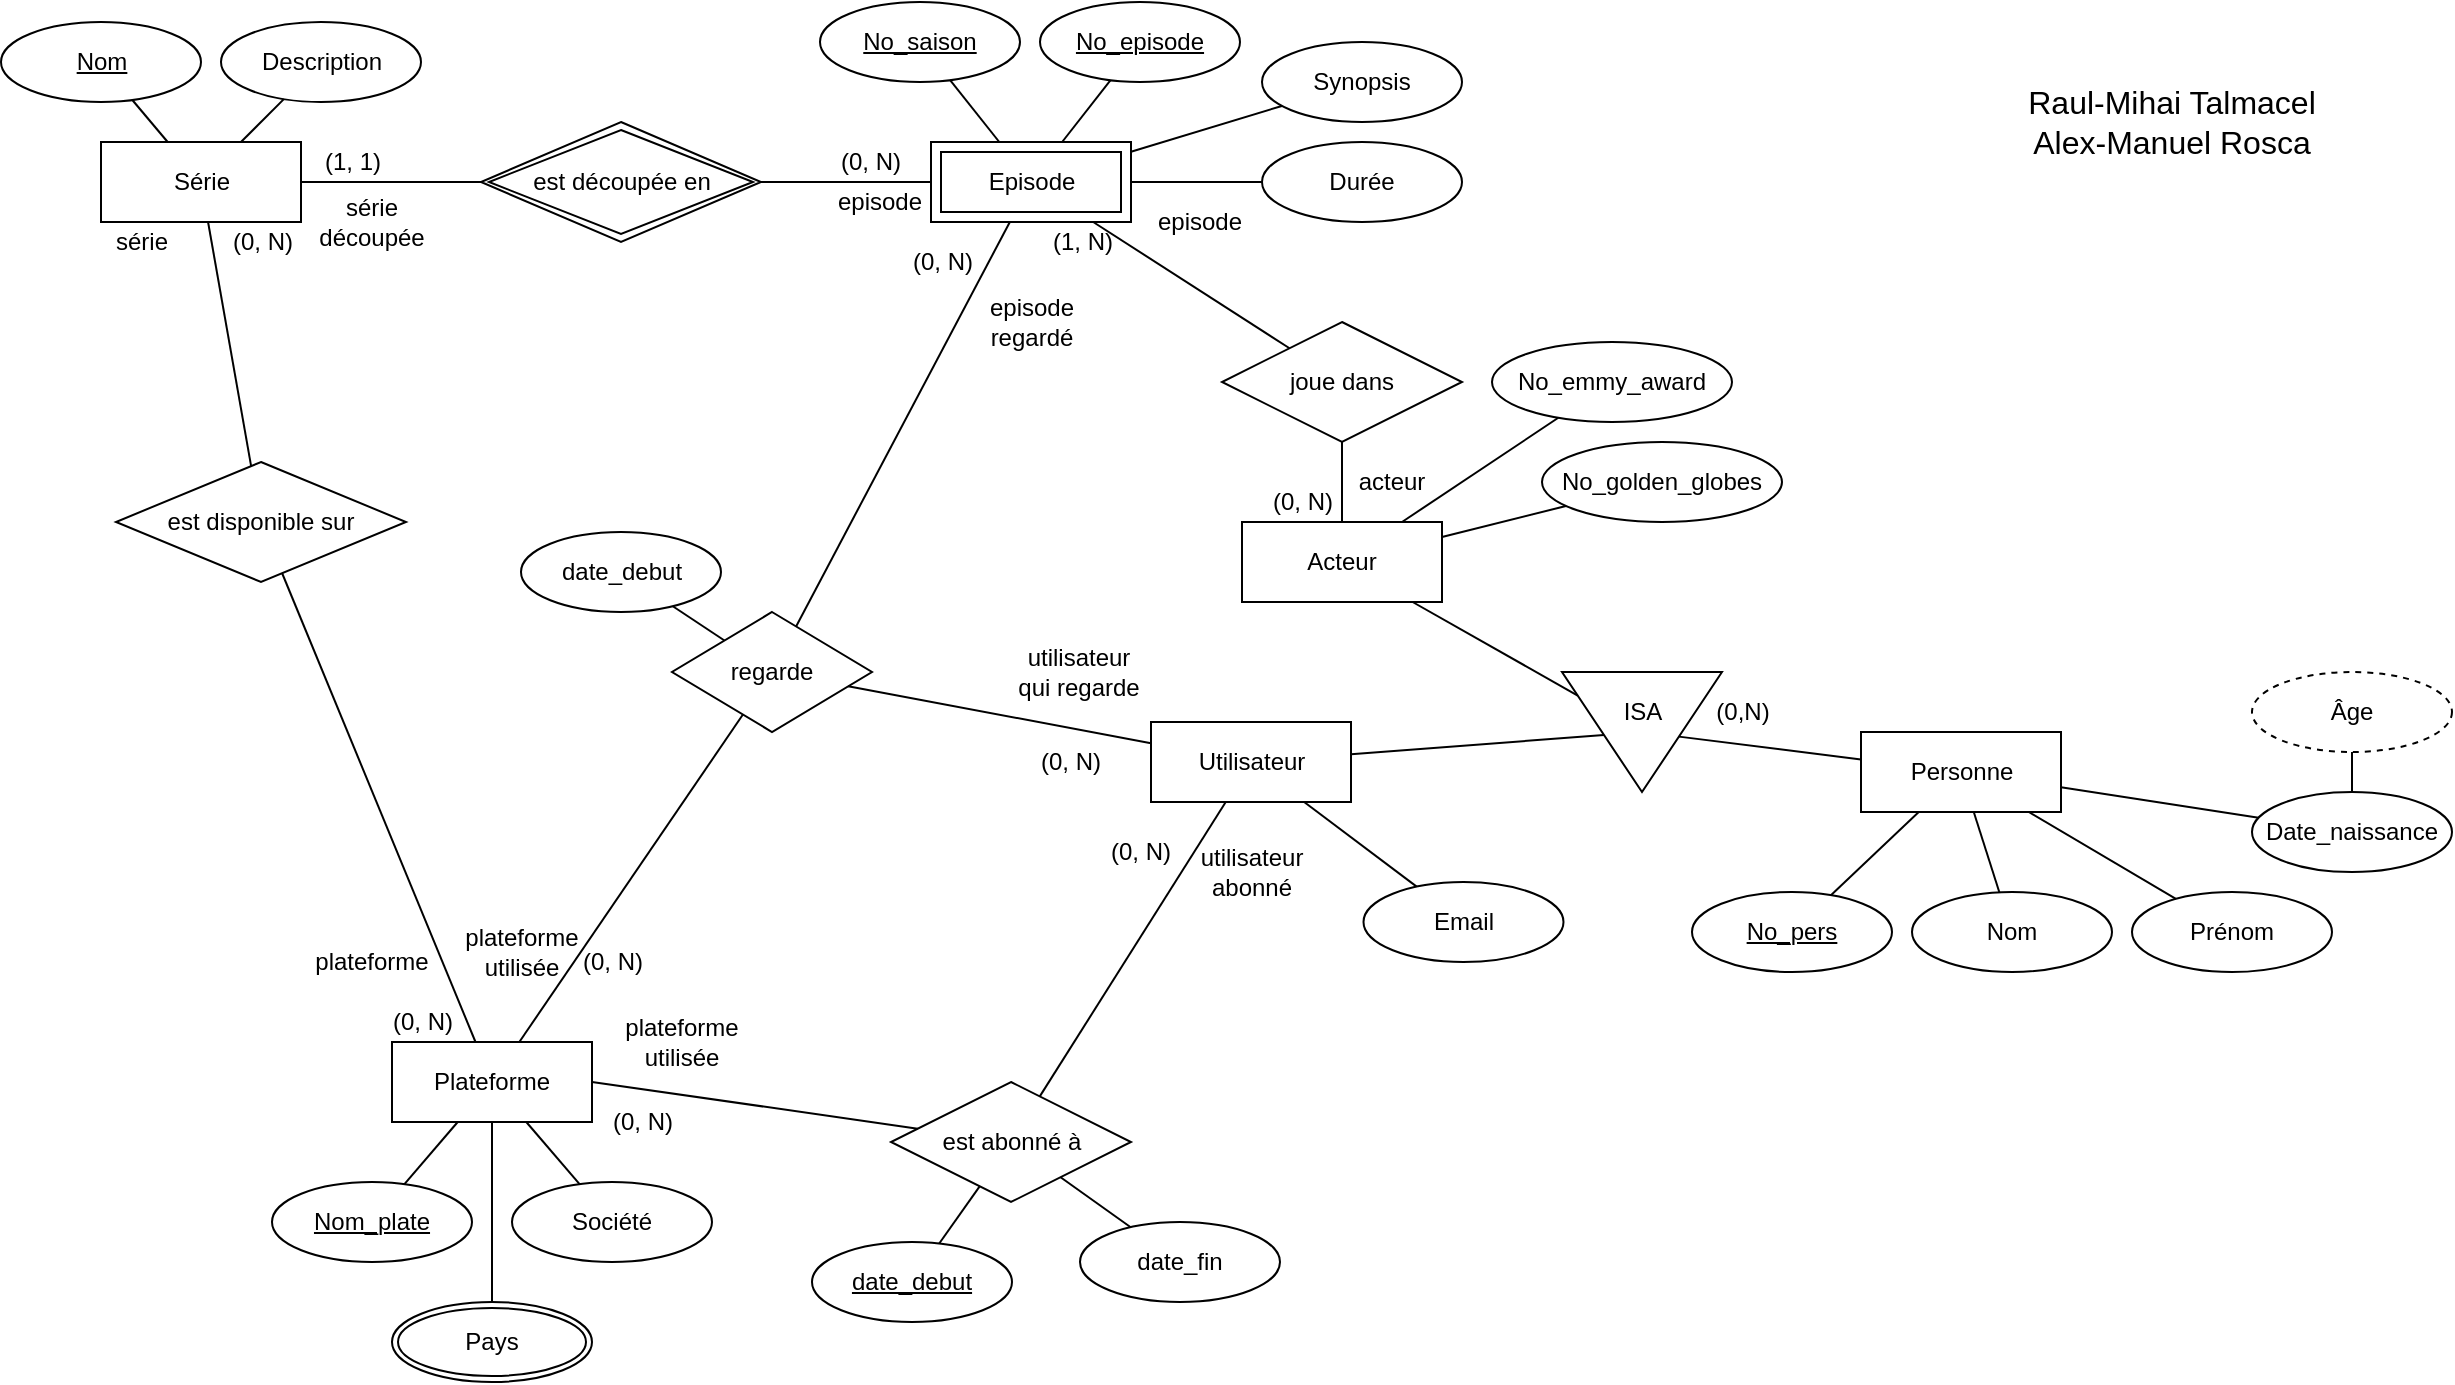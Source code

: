 <mxfile version="12.8.8" type="device"><diagram id="C5RBs43oDa-KdzZeNtuy" name="Page-1"><mxGraphModel dx="2310" dy="863" grid="1" gridSize="10" guides="1" tooltips="1" connect="1" arrows="1" fold="1" page="1" pageScale="1" pageWidth="827" pageHeight="1169" math="0" shadow="0"><root><mxCell id="WIyWlLk6GJQsqaUBKTNV-0"/><mxCell id="WIyWlLk6GJQsqaUBKTNV-1" parent="WIyWlLk6GJQsqaUBKTNV-0"/><mxCell id="60_lRD80YGcYkixGrFh4-12" value="Série" style="whiteSpace=wrap;html=1;align=center;" parent="WIyWlLk6GJQsqaUBKTNV-1" vertex="1"><mxGeometry x="-75.5" y="80" width="100" height="40" as="geometry"/></mxCell><mxCell id="60_lRD80YGcYkixGrFh4-15" value="Plateforme" style="whiteSpace=wrap;html=1;align=center;" parent="WIyWlLk6GJQsqaUBKTNV-1" vertex="1"><mxGeometry x="70" y="530" width="100" height="40" as="geometry"/></mxCell><mxCell id="60_lRD80YGcYkixGrFh4-16" value="Personne" style="whiteSpace=wrap;html=1;align=center;" parent="WIyWlLk6GJQsqaUBKTNV-1" vertex="1"><mxGeometry x="804.5" y="375" width="100" height="40" as="geometry"/></mxCell><mxCell id="60_lRD80YGcYkixGrFh4-17" value="Acteur" style="whiteSpace=wrap;html=1;align=center;" parent="WIyWlLk6GJQsqaUBKTNV-1" vertex="1"><mxGeometry x="495" y="270" width="100" height="40" as="geometry"/></mxCell><mxCell id="60_lRD80YGcYkixGrFh4-18" value="Utilisateur" style="whiteSpace=wrap;html=1;align=center;" parent="WIyWlLk6GJQsqaUBKTNV-1" vertex="1"><mxGeometry x="449.5" y="370" width="100" height="40" as="geometry"/></mxCell><mxCell id="60_lRD80YGcYkixGrFh4-22" value="Nom" style="ellipse;whiteSpace=wrap;html=1;align=center;fontStyle=4;" parent="WIyWlLk6GJQsqaUBKTNV-1" vertex="1"><mxGeometry x="-125.5" y="20" width="100" height="40" as="geometry"/></mxCell><mxCell id="60_lRD80YGcYkixGrFh4-23" value="Description" style="ellipse;whiteSpace=wrap;html=1;align=center;fontStyle=0;" parent="WIyWlLk6GJQsqaUBKTNV-1" vertex="1"><mxGeometry x="-15.5" y="20" width="100" height="40" as="geometry"/></mxCell><mxCell id="60_lRD80YGcYkixGrFh4-32" value="" style="endArrow=none;html=1;rounded=0;" parent="WIyWlLk6GJQsqaUBKTNV-1" source="60_lRD80YGcYkixGrFh4-22" target="60_lRD80YGcYkixGrFh4-12" edge="1"><mxGeometry relative="1" as="geometry"><mxPoint x="44.5" y="160" as="sourcePoint"/><mxPoint x="204.5" y="160" as="targetPoint"/></mxGeometry></mxCell><mxCell id="60_lRD80YGcYkixGrFh4-33" value="" style="endArrow=none;html=1;rounded=0;" parent="WIyWlLk6GJQsqaUBKTNV-1" source="60_lRD80YGcYkixGrFh4-23" target="60_lRD80YGcYkixGrFh4-12" edge="1"><mxGeometry relative="1" as="geometry"><mxPoint x="44.5" y="160" as="sourcePoint"/><mxPoint x="204.5" y="160" as="targetPoint"/></mxGeometry></mxCell><mxCell id="60_lRD80YGcYkixGrFh4-36" value="No_saison" style="ellipse;whiteSpace=wrap;html=1;align=center;fontStyle=4;" parent="WIyWlLk6GJQsqaUBKTNV-1" vertex="1"><mxGeometry x="284" y="10" width="100" height="40" as="geometry"/></mxCell><mxCell id="60_lRD80YGcYkixGrFh4-37" value="No_episode" style="ellipse;whiteSpace=wrap;html=1;align=center;fontStyle=4;" parent="WIyWlLk6GJQsqaUBKTNV-1" vertex="1"><mxGeometry x="394" y="10" width="100" height="40" as="geometry"/></mxCell><mxCell id="60_lRD80YGcYkixGrFh4-38" value="" style="endArrow=none;html=1;rounded=0;" parent="WIyWlLk6GJQsqaUBKTNV-1" source="60_lRD80YGcYkixGrFh4-36" target="60_lRD80YGcYkixGrFh4-80" edge="1"><mxGeometry relative="1" as="geometry"><mxPoint x="454" y="140" as="sourcePoint"/><mxPoint x="389" y="70" as="targetPoint"/></mxGeometry></mxCell><mxCell id="60_lRD80YGcYkixGrFh4-39" value="" style="endArrow=none;html=1;rounded=0;" parent="WIyWlLk6GJQsqaUBKTNV-1" source="60_lRD80YGcYkixGrFh4-37" target="60_lRD80YGcYkixGrFh4-80" edge="1"><mxGeometry relative="1" as="geometry"><mxPoint x="454" y="140" as="sourcePoint"/><mxPoint x="389" y="70" as="targetPoint"/></mxGeometry></mxCell><mxCell id="60_lRD80YGcYkixGrFh4-40" value="Synopsis" style="ellipse;whiteSpace=wrap;html=1;align=center;" parent="WIyWlLk6GJQsqaUBKTNV-1" vertex="1"><mxGeometry x="505" y="30" width="100" height="40" as="geometry"/></mxCell><mxCell id="60_lRD80YGcYkixGrFh4-41" value="Durée" style="ellipse;whiteSpace=wrap;html=1;align=center;" parent="WIyWlLk6GJQsqaUBKTNV-1" vertex="1"><mxGeometry x="505" y="80" width="100" height="40" as="geometry"/></mxCell><mxCell id="60_lRD80YGcYkixGrFh4-42" value="" style="endArrow=none;html=1;rounded=0;" parent="WIyWlLk6GJQsqaUBKTNV-1" source="60_lRD80YGcYkixGrFh4-40" target="60_lRD80YGcYkixGrFh4-80" edge="1"><mxGeometry relative="1" as="geometry"><mxPoint x="504.5" y="70" as="sourcePoint"/><mxPoint x="439" y="90" as="targetPoint"/></mxGeometry></mxCell><mxCell id="60_lRD80YGcYkixGrFh4-43" value="" style="endArrow=none;html=1;rounded=0;" parent="WIyWlLk6GJQsqaUBKTNV-1" source="60_lRD80YGcYkixGrFh4-41" target="60_lRD80YGcYkixGrFh4-80" edge="1"><mxGeometry relative="1" as="geometry"><mxPoint x="515" y="50" as="sourcePoint"/><mxPoint x="439" y="90" as="targetPoint"/></mxGeometry></mxCell><mxCell id="60_lRD80YGcYkixGrFh4-44" value="Nom_plate" style="ellipse;whiteSpace=wrap;html=1;align=center;fontStyle=4;" parent="WIyWlLk6GJQsqaUBKTNV-1" vertex="1"><mxGeometry x="10" y="600" width="100" height="40" as="geometry"/></mxCell><mxCell id="60_lRD80YGcYkixGrFh4-45" value="" style="endArrow=none;html=1;rounded=0;" parent="WIyWlLk6GJQsqaUBKTNV-1" source="60_lRD80YGcYkixGrFh4-15" target="60_lRD80YGcYkixGrFh4-44" edge="1"><mxGeometry relative="1" as="geometry"><mxPoint x="180" y="690" as="sourcePoint"/><mxPoint x="120" y="710" as="targetPoint"/></mxGeometry></mxCell><mxCell id="60_lRD80YGcYkixGrFh4-46" value="Société" style="ellipse;whiteSpace=wrap;html=1;align=center;" parent="WIyWlLk6GJQsqaUBKTNV-1" vertex="1"><mxGeometry x="130" y="600" width="100" height="40" as="geometry"/></mxCell><mxCell id="60_lRD80YGcYkixGrFh4-47" value="" style="endArrow=none;html=1;rounded=0;" parent="WIyWlLk6GJQsqaUBKTNV-1" source="60_lRD80YGcYkixGrFh4-15" target="60_lRD80YGcYkixGrFh4-46" edge="1"><mxGeometry relative="1" as="geometry"><mxPoint x="130" y="580" as="sourcePoint"/><mxPoint x="70" y="610" as="targetPoint"/></mxGeometry></mxCell><mxCell id="60_lRD80YGcYkixGrFh4-48" value="Pays" style="ellipse;shape=doubleEllipse;margin=3;whiteSpace=wrap;html=1;align=center;" parent="WIyWlLk6GJQsqaUBKTNV-1" vertex="1"><mxGeometry x="70" y="660" width="100" height="40" as="geometry"/></mxCell><mxCell id="60_lRD80YGcYkixGrFh4-49" value="" style="endArrow=none;html=1;rounded=0;" parent="WIyWlLk6GJQsqaUBKTNV-1" source="60_lRD80YGcYkixGrFh4-15" target="60_lRD80YGcYkixGrFh4-48" edge="1"><mxGeometry relative="1" as="geometry"><mxPoint x="120" y="570" as="sourcePoint"/><mxPoint x="190" y="610" as="targetPoint"/></mxGeometry></mxCell><mxCell id="60_lRD80YGcYkixGrFh4-50" value="No_pers" style="ellipse;whiteSpace=wrap;html=1;align=center;fontStyle=4;" parent="WIyWlLk6GJQsqaUBKTNV-1" vertex="1"><mxGeometry x="720" y="455" width="100" height="40" as="geometry"/></mxCell><mxCell id="60_lRD80YGcYkixGrFh4-51" value="" style="endArrow=none;html=1;rounded=0;" parent="WIyWlLk6GJQsqaUBKTNV-1" source="60_lRD80YGcYkixGrFh4-16" target="60_lRD80YGcYkixGrFh4-50" edge="1"><mxGeometry relative="1" as="geometry"><mxPoint x="570" y="435" as="sourcePoint"/><mxPoint x="510" y="465" as="targetPoint"/></mxGeometry></mxCell><mxCell id="60_lRD80YGcYkixGrFh4-52" value="Nom" style="ellipse;whiteSpace=wrap;html=1;align=center;" parent="WIyWlLk6GJQsqaUBKTNV-1" vertex="1"><mxGeometry x="830" y="455" width="100" height="40" as="geometry"/></mxCell><mxCell id="60_lRD80YGcYkixGrFh4-53" value="" style="endArrow=none;html=1;rounded=0;" parent="WIyWlLk6GJQsqaUBKTNV-1" source="60_lRD80YGcYkixGrFh4-16" target="60_lRD80YGcYkixGrFh4-52" edge="1"><mxGeometry relative="1" as="geometry"><mxPoint x="570" y="435" as="sourcePoint"/><mxPoint x="570" y="525" as="targetPoint"/></mxGeometry></mxCell><mxCell id="60_lRD80YGcYkixGrFh4-56" value="Prénom" style="ellipse;whiteSpace=wrap;html=1;align=center;" parent="WIyWlLk6GJQsqaUBKTNV-1" vertex="1"><mxGeometry x="940" y="455" width="100" height="40" as="geometry"/></mxCell><mxCell id="60_lRD80YGcYkixGrFh4-57" value="" style="endArrow=none;html=1;rounded=0;" parent="WIyWlLk6GJQsqaUBKTNV-1" source="60_lRD80YGcYkixGrFh4-16" target="60_lRD80YGcYkixGrFh4-56" edge="1"><mxGeometry relative="1" as="geometry"><mxPoint x="964.5" y="415" as="sourcePoint"/><mxPoint x="680" y="525" as="targetPoint"/></mxGeometry></mxCell><mxCell id="60_lRD80YGcYkixGrFh4-58" value="Date_naissance" style="ellipse;whiteSpace=wrap;html=1;align=center;" parent="WIyWlLk6GJQsqaUBKTNV-1" vertex="1"><mxGeometry x="1000" y="405" width="100" height="40" as="geometry"/></mxCell><mxCell id="60_lRD80YGcYkixGrFh4-59" value="" style="endArrow=none;html=1;rounded=0;" parent="WIyWlLk6GJQsqaUBKTNV-1" source="60_lRD80YGcYkixGrFh4-16" target="60_lRD80YGcYkixGrFh4-58" edge="1"><mxGeometry relative="1" as="geometry"><mxPoint x="897.25" y="355" as="sourcePoint"/><mxPoint x="722.75" y="465" as="targetPoint"/></mxGeometry></mxCell><mxCell id="60_lRD80YGcYkixGrFh4-60" value="Âge" style="ellipse;whiteSpace=wrap;html=1;align=center;dashed=1;" parent="WIyWlLk6GJQsqaUBKTNV-1" vertex="1"><mxGeometry x="1000" y="345" width="100" height="40" as="geometry"/></mxCell><mxCell id="60_lRD80YGcYkixGrFh4-61" value="" style="endArrow=none;html=1;rounded=0;" parent="WIyWlLk6GJQsqaUBKTNV-1" source="60_lRD80YGcYkixGrFh4-58" target="60_lRD80YGcYkixGrFh4-60" edge="1"><mxGeometry relative="1" as="geometry"><mxPoint x="914.5" y="405" as="sourcePoint"/><mxPoint x="1010" y="435" as="targetPoint"/></mxGeometry></mxCell><mxCell id="60_lRD80YGcYkixGrFh4-63" value="" style="triangle;whiteSpace=wrap;html=1;rotation=90;" parent="WIyWlLk6GJQsqaUBKTNV-1" vertex="1"><mxGeometry x="665" y="335" width="60" height="80" as="geometry"/></mxCell><mxCell id="60_lRD80YGcYkixGrFh4-64" value="ISA" style="text;html=1;align=center;verticalAlign=middle;resizable=0;points=[];autosize=1;" parent="WIyWlLk6GJQsqaUBKTNV-1" vertex="1"><mxGeometry x="680" y="355" width="30" height="20" as="geometry"/></mxCell><mxCell id="60_lRD80YGcYkixGrFh4-65" value="" style="endArrow=none;html=1;rounded=0;" parent="WIyWlLk6GJQsqaUBKTNV-1" source="60_lRD80YGcYkixGrFh4-16" target="60_lRD80YGcYkixGrFh4-63" edge="1"><mxGeometry relative="1" as="geometry"><mxPoint x="420" y="290" as="sourcePoint"/><mxPoint x="590" y="320" as="targetPoint"/></mxGeometry></mxCell><mxCell id="60_lRD80YGcYkixGrFh4-66" value="" style="endArrow=none;html=1;rounded=0;" parent="WIyWlLk6GJQsqaUBKTNV-1" source="60_lRD80YGcYkixGrFh4-63" target="60_lRD80YGcYkixGrFh4-17" edge="1"><mxGeometry relative="1" as="geometry"><mxPoint x="330" y="375" as="sourcePoint"/><mxPoint x="310" y="505" as="targetPoint"/></mxGeometry></mxCell><mxCell id="60_lRD80YGcYkixGrFh4-67" value="" style="endArrow=none;html=1;rounded=0;" parent="WIyWlLk6GJQsqaUBKTNV-1" source="60_lRD80YGcYkixGrFh4-63" target="60_lRD80YGcYkixGrFh4-18" edge="1"><mxGeometry relative="1" as="geometry"><mxPoint x="414.5" y="490" as="sourcePoint"/><mxPoint x="330" y="530" as="targetPoint"/></mxGeometry></mxCell><mxCell id="60_lRD80YGcYkixGrFh4-68" value="(0,N)" style="text;html=1;align=center;verticalAlign=middle;resizable=0;points=[];autosize=1;" parent="WIyWlLk6GJQsqaUBKTNV-1" vertex="1"><mxGeometry x="725" y="355" width="40" height="20" as="geometry"/></mxCell><mxCell id="60_lRD80YGcYkixGrFh4-69" value="Email" style="ellipse;whiteSpace=wrap;html=1;align=center;fontStyle=0;" parent="WIyWlLk6GJQsqaUBKTNV-1" vertex="1"><mxGeometry x="555.75" y="450" width="100" height="40" as="geometry"/></mxCell><mxCell id="60_lRD80YGcYkixGrFh4-70" value="" style="endArrow=none;html=1;rounded=0;" parent="WIyWlLk6GJQsqaUBKTNV-1" source="60_lRD80YGcYkixGrFh4-18" target="60_lRD80YGcYkixGrFh4-69" edge="1"><mxGeometry relative="1" as="geometry"><mxPoint x="194.5" y="430" as="sourcePoint"/><mxPoint x="120" y="500" as="targetPoint"/></mxGeometry></mxCell><mxCell id="60_lRD80YGcYkixGrFh4-71" value="No_emmy_award" style="ellipse;whiteSpace=wrap;html=1;align=center;" parent="WIyWlLk6GJQsqaUBKTNV-1" vertex="1"><mxGeometry x="620" y="180" width="120" height="40" as="geometry"/></mxCell><mxCell id="60_lRD80YGcYkixGrFh4-72" value="No_golden_globes" style="ellipse;whiteSpace=wrap;html=1;align=center;" parent="WIyWlLk6GJQsqaUBKTNV-1" vertex="1"><mxGeometry x="645" y="230" width="120" height="40" as="geometry"/></mxCell><mxCell id="60_lRD80YGcYkixGrFh4-75" value="" style="endArrow=none;html=1;rounded=0;" parent="WIyWlLk6GJQsqaUBKTNV-1" source="60_lRD80YGcYkixGrFh4-17" target="60_lRD80YGcYkixGrFh4-71" edge="1"><mxGeometry relative="1" as="geometry"><mxPoint x="810.25" y="420" as="sourcePoint"/><mxPoint x="735.75" y="490" as="targetPoint"/></mxGeometry></mxCell><mxCell id="60_lRD80YGcYkixGrFh4-76" value="" style="endArrow=none;html=1;rounded=0;" parent="WIyWlLk6GJQsqaUBKTNV-1" source="60_lRD80YGcYkixGrFh4-17" target="60_lRD80YGcYkixGrFh4-72" edge="1"><mxGeometry relative="1" as="geometry"><mxPoint x="440" y="300" as="sourcePoint"/><mxPoint x="665.75" y="560" as="targetPoint"/></mxGeometry></mxCell><mxCell id="60_lRD80YGcYkixGrFh4-80" value="Episode" style="shape=ext;margin=3;double=1;whiteSpace=wrap;html=1;align=center;rounded=0;" parent="WIyWlLk6GJQsqaUBKTNV-1" vertex="1"><mxGeometry x="339.5" y="80" width="100" height="40" as="geometry"/></mxCell><mxCell id="60_lRD80YGcYkixGrFh4-83" value="est découpée en" style="shape=rhombus;double=1;perimeter=rhombusPerimeter;whiteSpace=wrap;html=1;align=center;rounded=0;" parent="WIyWlLk6GJQsqaUBKTNV-1" vertex="1"><mxGeometry x="114.5" y="70" width="140" height="60" as="geometry"/></mxCell><mxCell id="60_lRD80YGcYkixGrFh4-87" value="" style="endArrow=none;html=1;rounded=0;entryX=0;entryY=0.5;entryDx=0;entryDy=0;" parent="WIyWlLk6GJQsqaUBKTNV-1" source="60_lRD80YGcYkixGrFh4-83" target="60_lRD80YGcYkixGrFh4-80" edge="1"><mxGeometry relative="1" as="geometry"><mxPoint x="234.5" y="100" as="sourcePoint"/><mxPoint x="364.5" y="130" as="targetPoint"/></mxGeometry></mxCell><mxCell id="60_lRD80YGcYkixGrFh4-88" value="" style="resizable=0;html=1;align=left;verticalAlign=bottom;" parent="60_lRD80YGcYkixGrFh4-87" connectable="0" vertex="1"><mxGeometry x="-1" relative="1" as="geometry"/></mxCell><mxCell id="60_lRD80YGcYkixGrFh4-90" value="(0, N)" style="text;html=1;align=center;verticalAlign=middle;resizable=0;points=[];autosize=1;" parent="WIyWlLk6GJQsqaUBKTNV-1" vertex="1"><mxGeometry x="284" y="80" width="50" height="20" as="geometry"/></mxCell><mxCell id="60_lRD80YGcYkixGrFh4-92" value="" style="endArrow=none;html=1;rounded=0;" parent="WIyWlLk6GJQsqaUBKTNV-1" source="60_lRD80YGcYkixGrFh4-12" target="60_lRD80YGcYkixGrFh4-83" edge="1"><mxGeometry relative="1" as="geometry"><mxPoint x="2" y="180" as="sourcePoint"/><mxPoint x="147" y="180" as="targetPoint"/></mxGeometry></mxCell><mxCell id="60_lRD80YGcYkixGrFh4-93" value="" style="resizable=0;html=1;align=left;verticalAlign=bottom;" parent="60_lRD80YGcYkixGrFh4-92" connectable="0" vertex="1"><mxGeometry x="-1" relative="1" as="geometry"/></mxCell><mxCell id="60_lRD80YGcYkixGrFh4-94" value="(1, 1)" style="text;html=1;align=center;verticalAlign=middle;resizable=0;points=[];autosize=1;" parent="WIyWlLk6GJQsqaUBKTNV-1" vertex="1"><mxGeometry x="29.5" y="80" width="40" height="20" as="geometry"/></mxCell><mxCell id="60_lRD80YGcYkixGrFh4-95" value="est disponible sur" style="shape=rhombus;perimeter=rhombusPerimeter;whiteSpace=wrap;html=1;align=center;rounded=0;" parent="WIyWlLk6GJQsqaUBKTNV-1" vertex="1"><mxGeometry x="-68" y="240" width="145" height="60" as="geometry"/></mxCell><mxCell id="60_lRD80YGcYkixGrFh4-97" value="" style="endArrow=none;html=1;rounded=0;" parent="WIyWlLk6GJQsqaUBKTNV-1" source="60_lRD80YGcYkixGrFh4-95" target="60_lRD80YGcYkixGrFh4-12" edge="1"><mxGeometry relative="1" as="geometry"><mxPoint y="180" as="sourcePoint"/><mxPoint x="160" y="180" as="targetPoint"/></mxGeometry></mxCell><mxCell id="60_lRD80YGcYkixGrFh4-98" value="(0, N)" style="text;html=1;align=center;verticalAlign=middle;resizable=0;points=[];autosize=1;" parent="WIyWlLk6GJQsqaUBKTNV-1" vertex="1"><mxGeometry x="-20.5" y="120" width="50" height="20" as="geometry"/></mxCell><mxCell id="60_lRD80YGcYkixGrFh4-99" value="" style="endArrow=none;html=1;rounded=0;" parent="WIyWlLk6GJQsqaUBKTNV-1" source="60_lRD80YGcYkixGrFh4-15" target="60_lRD80YGcYkixGrFh4-95" edge="1"><mxGeometry relative="1" as="geometry"><mxPoint x="129.17" y="360" as="sourcePoint"/><mxPoint x="129.17" y="270" as="targetPoint"/></mxGeometry></mxCell><mxCell id="60_lRD80YGcYkixGrFh4-101" value="(0, N)" style="text;html=1;align=center;verticalAlign=middle;resizable=0;points=[];autosize=1;" parent="WIyWlLk6GJQsqaUBKTNV-1" vertex="1"><mxGeometry x="60" y="510" width="50" height="20" as="geometry"/></mxCell><mxCell id="60_lRD80YGcYkixGrFh4-102" value="est abonné à" style="shape=rhombus;perimeter=rhombusPerimeter;whiteSpace=wrap;html=1;align=center;rounded=0;" parent="WIyWlLk6GJQsqaUBKTNV-1" vertex="1"><mxGeometry x="319.5" y="550" width="120" height="60" as="geometry"/></mxCell><mxCell id="60_lRD80YGcYkixGrFh4-103" value="" style="endArrow=none;html=1;rounded=0;" parent="WIyWlLk6GJQsqaUBKTNV-1" source="60_lRD80YGcYkixGrFh4-18" target="60_lRD80YGcYkixGrFh4-102" edge="1"><mxGeometry relative="1" as="geometry"><mxPoint x="300.83" y="380" as="sourcePoint"/><mxPoint x="300.0" y="280" as="targetPoint"/></mxGeometry></mxCell><mxCell id="60_lRD80YGcYkixGrFh4-104" value="" style="endArrow=none;html=1;rounded=0;entryX=1;entryY=0.5;entryDx=0;entryDy=0;" parent="WIyWlLk6GJQsqaUBKTNV-1" source="60_lRD80YGcYkixGrFh4-102" target="60_lRD80YGcYkixGrFh4-15" edge="1"><mxGeometry relative="1" as="geometry"><mxPoint x="240" y="550" as="sourcePoint"/><mxPoint x="180.5" y="500" as="targetPoint"/></mxGeometry></mxCell><mxCell id="60_lRD80YGcYkixGrFh4-105" value="(0, N)" style="text;html=1;align=center;verticalAlign=middle;resizable=0;points=[];autosize=1;" parent="WIyWlLk6GJQsqaUBKTNV-1" vertex="1"><mxGeometry x="170" y="560" width="50" height="20" as="geometry"/></mxCell><mxCell id="60_lRD80YGcYkixGrFh4-107" value="" style="endArrow=none;html=1;rounded=0;" parent="WIyWlLk6GJQsqaUBKTNV-1" source="60_lRD80YGcYkixGrFh4-102" target="60_lRD80YGcYkixGrFh4-108" edge="1"><mxGeometry relative="1" as="geometry"><mxPoint x="290" y="510" as="sourcePoint"/><mxPoint x="340" y="470" as="targetPoint"/></mxGeometry></mxCell><mxCell id="60_lRD80YGcYkixGrFh4-108" value="date_debut" style="ellipse;whiteSpace=wrap;html=1;align=center;fontStyle=4" parent="WIyWlLk6GJQsqaUBKTNV-1" vertex="1"><mxGeometry x="280" y="630" width="100" height="40" as="geometry"/></mxCell><mxCell id="60_lRD80YGcYkixGrFh4-109" value="date_fin" style="ellipse;whiteSpace=wrap;html=1;align=center;" parent="WIyWlLk6GJQsqaUBKTNV-1" vertex="1"><mxGeometry x="414" y="620" width="100" height="40" as="geometry"/></mxCell><mxCell id="60_lRD80YGcYkixGrFh4-110" value="" style="endArrow=none;html=1;rounded=0;" parent="WIyWlLk6GJQsqaUBKTNV-1" source="60_lRD80YGcYkixGrFh4-109" target="60_lRD80YGcYkixGrFh4-102" edge="1"><mxGeometry relative="1" as="geometry"><mxPoint x="400" y="340" as="sourcePoint"/><mxPoint x="270" y="300" as="targetPoint"/></mxGeometry></mxCell><mxCell id="60_lRD80YGcYkixGrFh4-111" value="joue dans" style="shape=rhombus;perimeter=rhombusPerimeter;whiteSpace=wrap;html=1;align=center;rounded=0;" parent="WIyWlLk6GJQsqaUBKTNV-1" vertex="1"><mxGeometry x="485" y="170" width="120" height="60" as="geometry"/></mxCell><mxCell id="60_lRD80YGcYkixGrFh4-113" value="" style="endArrow=none;html=1;rounded=0;" parent="WIyWlLk6GJQsqaUBKTNV-1" source="60_lRD80YGcYkixGrFh4-17" target="60_lRD80YGcYkixGrFh4-111" edge="1"><mxGeometry relative="1" as="geometry"><mxPoint x="370.83" y="250" as="sourcePoint"/><mxPoint x="370.0" y="150" as="targetPoint"/></mxGeometry></mxCell><mxCell id="60_lRD80YGcYkixGrFh4-115" value="" style="endArrow=none;html=1;rounded=0;" parent="WIyWlLk6GJQsqaUBKTNV-1" source="60_lRD80YGcYkixGrFh4-80" target="60_lRD80YGcYkixGrFh4-111" edge="1"><mxGeometry relative="1" as="geometry"><mxPoint x="555" y="280" as="sourcePoint"/><mxPoint x="400" y="200" as="targetPoint"/></mxGeometry></mxCell><mxCell id="60_lRD80YGcYkixGrFh4-116" value="(0, N)" style="text;html=1;align=center;verticalAlign=middle;resizable=0;points=[];autosize=1;" parent="WIyWlLk6GJQsqaUBKTNV-1" vertex="1"><mxGeometry x="499.5" y="250" width="50" height="20" as="geometry"/></mxCell><mxCell id="60_lRD80YGcYkixGrFh4-117" value="(1, N)" style="text;html=1;align=center;verticalAlign=middle;resizable=0;points=[];autosize=1;" parent="WIyWlLk6GJQsqaUBKTNV-1" vertex="1"><mxGeometry x="389.5" y="120" width="50" height="20" as="geometry"/></mxCell><mxCell id="60_lRD80YGcYkixGrFh4-119" value="regarde" style="shape=rhombus;perimeter=rhombusPerimeter;whiteSpace=wrap;html=1;align=center;rounded=0;" parent="WIyWlLk6GJQsqaUBKTNV-1" vertex="1"><mxGeometry x="210" y="315" width="100" height="60" as="geometry"/></mxCell><mxCell id="60_lRD80YGcYkixGrFh4-121" value="" style="endArrow=none;html=1;rounded=0;" parent="WIyWlLk6GJQsqaUBKTNV-1" source="60_lRD80YGcYkixGrFh4-18" target="60_lRD80YGcYkixGrFh4-119" edge="1"><mxGeometry relative="1" as="geometry"><mxPoint x="496.868" y="420" as="sourcePoint"/><mxPoint x="403.9" y="567.2" as="targetPoint"/></mxGeometry></mxCell><mxCell id="60_lRD80YGcYkixGrFh4-124" value="" style="endArrow=none;html=1;rounded=0;" parent="WIyWlLk6GJQsqaUBKTNV-1" source="60_lRD80YGcYkixGrFh4-119" target="60_lRD80YGcYkixGrFh4-15" edge="1"><mxGeometry relative="1" as="geometry"><mxPoint x="209" y="420" as="sourcePoint"/><mxPoint x="208.99" y="490.003" as="targetPoint"/></mxGeometry></mxCell><mxCell id="60_lRD80YGcYkixGrFh4-125" value="" style="endArrow=none;html=1;rounded=0;" parent="WIyWlLk6GJQsqaUBKTNV-1" source="60_lRD80YGcYkixGrFh4-119" target="60_lRD80YGcYkixGrFh4-80" edge="1"><mxGeometry relative="1" as="geometry"><mxPoint x="459.5" y="415.831" as="sourcePoint"/><mxPoint x="352.729" y="449.637" as="targetPoint"/></mxGeometry></mxCell><mxCell id="60_lRD80YGcYkixGrFh4-126" value="(0, N)" style="text;html=1;align=center;verticalAlign=middle;resizable=0;points=[];autosize=1;" parent="WIyWlLk6GJQsqaUBKTNV-1" vertex="1"><mxGeometry x="384" y="380" width="50" height="20" as="geometry"/></mxCell><mxCell id="60_lRD80YGcYkixGrFh4-127" value="(0, N)" style="text;html=1;align=center;verticalAlign=middle;resizable=0;points=[];autosize=1;" parent="WIyWlLk6GJQsqaUBKTNV-1" vertex="1"><mxGeometry x="319.5" y="130" width="50" height="20" as="geometry"/></mxCell><mxCell id="60_lRD80YGcYkixGrFh4-128" value="(0, N)" style="text;html=1;align=center;verticalAlign=middle;resizable=0;points=[];autosize=1;" parent="WIyWlLk6GJQsqaUBKTNV-1" vertex="1"><mxGeometry x="155" y="480" width="50" height="20" as="geometry"/></mxCell><mxCell id="60_lRD80YGcYkixGrFh4-129" value="date_debut" style="ellipse;whiteSpace=wrap;html=1;align=center;rounded=0;" parent="WIyWlLk6GJQsqaUBKTNV-1" vertex="1"><mxGeometry x="134.5" y="275" width="100" height="40" as="geometry"/></mxCell><mxCell id="60_lRD80YGcYkixGrFh4-130" value="" style="endArrow=none;html=1;rounded=0;" parent="WIyWlLk6GJQsqaUBKTNV-1" source="60_lRD80YGcYkixGrFh4-129" target="60_lRD80YGcYkixGrFh4-119" edge="1"><mxGeometry relative="1" as="geometry"><mxPoint x="255.467" y="376.28" as="sourcePoint"/><mxPoint x="143.659" y="540" as="targetPoint"/></mxGeometry></mxCell><mxCell id="fNiwydrSfle_tFM89rYw-0" value="(0, N)" style="text;html=1;align=center;verticalAlign=middle;resizable=0;points=[];autosize=1;" parent="WIyWlLk6GJQsqaUBKTNV-1" vertex="1"><mxGeometry x="419" y="425" width="50" height="20" as="geometry"/></mxCell><mxCell id="fNiwydrSfle_tFM89rYw-4" value="série" style="text;html=1;strokeColor=none;fillColor=none;align=center;verticalAlign=middle;whiteSpace=wrap;rounded=0;" parent="WIyWlLk6GJQsqaUBKTNV-1" vertex="1"><mxGeometry x="-75.5" y="120" width="40" height="20" as="geometry"/></mxCell><mxCell id="fNiwydrSfle_tFM89rYw-5" value="episode" style="text;html=1;strokeColor=none;fillColor=none;align=center;verticalAlign=middle;whiteSpace=wrap;rounded=0;" parent="WIyWlLk6GJQsqaUBKTNV-1" vertex="1"><mxGeometry x="294" y="100" width="40" height="20" as="geometry"/></mxCell><mxCell id="fNiwydrSfle_tFM89rYw-6" value="acteur" style="text;html=1;strokeColor=none;fillColor=none;align=center;verticalAlign=middle;whiteSpace=wrap;rounded=0;" parent="WIyWlLk6GJQsqaUBKTNV-1" vertex="1"><mxGeometry x="549.5" y="240" width="40" height="20" as="geometry"/></mxCell><mxCell id="fNiwydrSfle_tFM89rYw-7" value="episode&lt;br&gt;regardé" style="text;html=1;strokeColor=none;fillColor=none;align=center;verticalAlign=middle;whiteSpace=wrap;rounded=0;" parent="WIyWlLk6GJQsqaUBKTNV-1" vertex="1"><mxGeometry x="369.5" y="160" width="40" height="20" as="geometry"/></mxCell><mxCell id="fNiwydrSfle_tFM89rYw-12" value="episode" style="text;html=1;strokeColor=none;fillColor=none;align=center;verticalAlign=middle;whiteSpace=wrap;rounded=0;" parent="WIyWlLk6GJQsqaUBKTNV-1" vertex="1"><mxGeometry x="454" y="110" width="40" height="20" as="geometry"/></mxCell><mxCell id="fNiwydrSfle_tFM89rYw-13" value="plateforme" style="text;html=1;strokeColor=none;fillColor=none;align=center;verticalAlign=middle;whiteSpace=wrap;rounded=0;" parent="WIyWlLk6GJQsqaUBKTNV-1" vertex="1"><mxGeometry x="40" y="480" width="40" height="20" as="geometry"/></mxCell><mxCell id="fNiwydrSfle_tFM89rYw-14" value="plateforme&lt;br&gt;utilisée" style="text;html=1;strokeColor=none;fillColor=none;align=center;verticalAlign=middle;whiteSpace=wrap;rounded=0;" parent="WIyWlLk6GJQsqaUBKTNV-1" vertex="1"><mxGeometry x="115" y="475" width="40" height="20" as="geometry"/></mxCell><mxCell id="fNiwydrSfle_tFM89rYw-16" value="utilisateur&lt;br&gt;abonné" style="text;html=1;strokeColor=none;fillColor=none;align=center;verticalAlign=middle;whiteSpace=wrap;rounded=0;" parent="WIyWlLk6GJQsqaUBKTNV-1" vertex="1"><mxGeometry x="479.5" y="435" width="40" height="20" as="geometry"/></mxCell><mxCell id="fNiwydrSfle_tFM89rYw-19" value="plateforme&lt;br&gt;utilisée" style="text;html=1;strokeColor=none;fillColor=none;align=center;verticalAlign=middle;whiteSpace=wrap;rounded=0;" parent="WIyWlLk6GJQsqaUBKTNV-1" vertex="1"><mxGeometry x="194.5" y="520" width="40" height="20" as="geometry"/></mxCell><mxCell id="fNiwydrSfle_tFM89rYw-20" value="utilisateur&lt;br&gt;qui regarde" style="text;html=1;strokeColor=none;fillColor=none;align=center;verticalAlign=middle;whiteSpace=wrap;rounded=0;" parent="WIyWlLk6GJQsqaUBKTNV-1" vertex="1"><mxGeometry x="378" y="335" width="70.5" height="20" as="geometry"/></mxCell><mxCell id="fNiwydrSfle_tFM89rYw-24" value="série découpée" style="text;html=1;strokeColor=none;fillColor=none;align=center;verticalAlign=middle;whiteSpace=wrap;rounded=0;" parent="WIyWlLk6GJQsqaUBKTNV-1" vertex="1"><mxGeometry x="40" y="110" width="40" height="20" as="geometry"/></mxCell><mxCell id="Dcv0gHktDU7yWKe8FLMX-0" value="Raul-Mihai Talmacel&lt;br style=&quot;font-size: 16px;&quot;&gt;Alex-Manuel Rosca" style="text;html=1;strokeColor=none;fillColor=none;align=center;verticalAlign=middle;whiteSpace=wrap;rounded=0;fontSize=16;" vertex="1" parent="WIyWlLk6GJQsqaUBKTNV-1"><mxGeometry x="860" y="40" width="200" height="60" as="geometry"/></mxCell></root></mxGraphModel></diagram></mxfile>